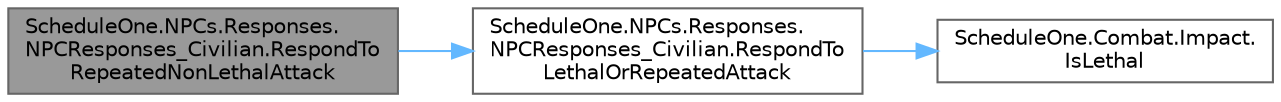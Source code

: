digraph "ScheduleOne.NPCs.Responses.NPCResponses_Civilian.RespondToRepeatedNonLethalAttack"
{
 // LATEX_PDF_SIZE
  bgcolor="transparent";
  edge [fontname=Helvetica,fontsize=10,labelfontname=Helvetica,labelfontsize=10];
  node [fontname=Helvetica,fontsize=10,shape=box,height=0.2,width=0.4];
  rankdir="LR";
  Node1 [id="Node000001",label="ScheduleOne.NPCs.Responses.\lNPCResponses_Civilian.RespondTo\lRepeatedNonLethalAttack",height=0.2,width=0.4,color="gray40", fillcolor="grey60", style="filled", fontcolor="black",tooltip=" "];
  Node1 -> Node2 [id="edge1_Node000001_Node000002",color="steelblue1",style="solid",tooltip=" "];
  Node2 [id="Node000002",label="ScheduleOne.NPCs.Responses.\lNPCResponses_Civilian.RespondTo\lLethalOrRepeatedAttack",height=0.2,width=0.4,color="grey40", fillcolor="white", style="filled",URL="$class_schedule_one_1_1_n_p_cs_1_1_responses_1_1_n_p_c_responses___civilian.html#a04215de0a0065cdc3fc2c2f146496ac4",tooltip=" "];
  Node2 -> Node3 [id="edge2_Node000002_Node000003",color="steelblue1",style="solid",tooltip=" "];
  Node3 [id="Node000003",label="ScheduleOne.Combat.Impact.\lIsLethal",height=0.2,width=0.4,color="grey40", fillcolor="white", style="filled",URL="$class_schedule_one_1_1_combat_1_1_impact.html#aec5f09c6fd23ccd3bd6c4c2a42615e24",tooltip=" "];
}
